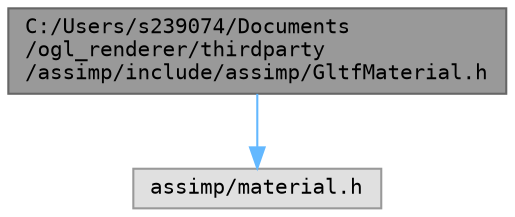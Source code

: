 digraph "C:/Users/s239074/Documents/ogl_renderer/thirdparty/assimp/include/assimp/GltfMaterial.h"
{
 // LATEX_PDF_SIZE
  bgcolor="transparent";
  edge [fontname=Terminal,fontsize=10,labelfontname=Helvetica,labelfontsize=10];
  node [fontname=Terminal,fontsize=10,shape=box,height=0.2,width=0.4];
  Node1 [label="C:/Users/s239074/Documents\l/ogl_renderer/thirdparty\l/assimp/include/assimp/GltfMaterial.h",height=0.2,width=0.4,color="gray40", fillcolor="grey60", style="filled", fontcolor="black",tooltip="glTF-specific material macros These will be made generic at some future date"];
  Node1 -> Node2 [color="steelblue1",style="solid"];
  Node2 [label="assimp/material.h",height=0.2,width=0.4,color="grey60", fillcolor="#E0E0E0", style="filled",tooltip=" "];
}
